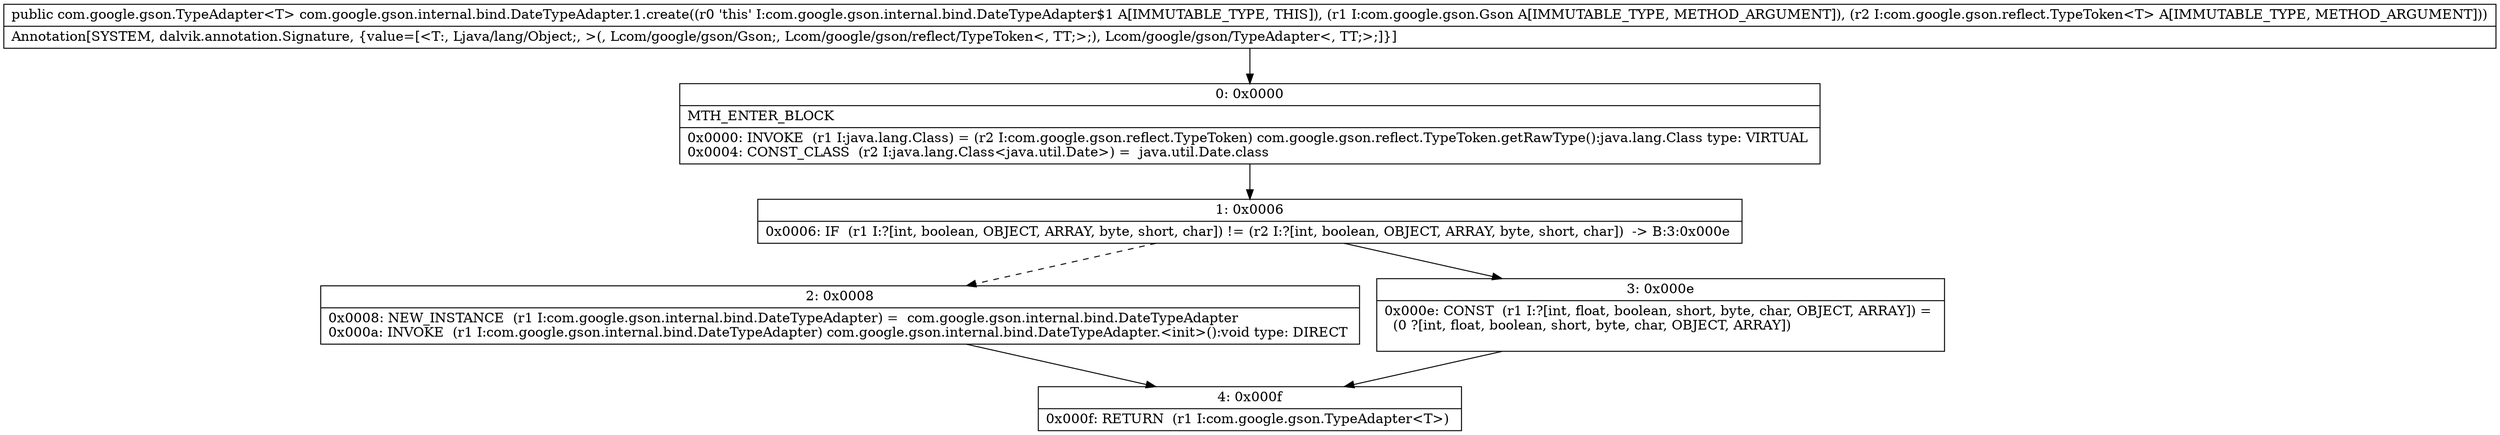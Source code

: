 digraph "CFG forcom.google.gson.internal.bind.DateTypeAdapter.1.create(Lcom\/google\/gson\/Gson;Lcom\/google\/gson\/reflect\/TypeToken;)Lcom\/google\/gson\/TypeAdapter;" {
Node_0 [shape=record,label="{0\:\ 0x0000|MTH_ENTER_BLOCK\l|0x0000: INVOKE  (r1 I:java.lang.Class) = (r2 I:com.google.gson.reflect.TypeToken) com.google.gson.reflect.TypeToken.getRawType():java.lang.Class type: VIRTUAL \l0x0004: CONST_CLASS  (r2 I:java.lang.Class\<java.util.Date\>) =  java.util.Date.class \l}"];
Node_1 [shape=record,label="{1\:\ 0x0006|0x0006: IF  (r1 I:?[int, boolean, OBJECT, ARRAY, byte, short, char]) != (r2 I:?[int, boolean, OBJECT, ARRAY, byte, short, char])  \-\> B:3:0x000e \l}"];
Node_2 [shape=record,label="{2\:\ 0x0008|0x0008: NEW_INSTANCE  (r1 I:com.google.gson.internal.bind.DateTypeAdapter) =  com.google.gson.internal.bind.DateTypeAdapter \l0x000a: INVOKE  (r1 I:com.google.gson.internal.bind.DateTypeAdapter) com.google.gson.internal.bind.DateTypeAdapter.\<init\>():void type: DIRECT \l}"];
Node_3 [shape=record,label="{3\:\ 0x000e|0x000e: CONST  (r1 I:?[int, float, boolean, short, byte, char, OBJECT, ARRAY]) = \l  (0 ?[int, float, boolean, short, byte, char, OBJECT, ARRAY])\l \l}"];
Node_4 [shape=record,label="{4\:\ 0x000f|0x000f: RETURN  (r1 I:com.google.gson.TypeAdapter\<T\>) \l}"];
MethodNode[shape=record,label="{public com.google.gson.TypeAdapter\<T\> com.google.gson.internal.bind.DateTypeAdapter.1.create((r0 'this' I:com.google.gson.internal.bind.DateTypeAdapter$1 A[IMMUTABLE_TYPE, THIS]), (r1 I:com.google.gson.Gson A[IMMUTABLE_TYPE, METHOD_ARGUMENT]), (r2 I:com.google.gson.reflect.TypeToken\<T\> A[IMMUTABLE_TYPE, METHOD_ARGUMENT]))  | Annotation[SYSTEM, dalvik.annotation.Signature, \{value=[\<T:, Ljava\/lang\/Object;, \>(, Lcom\/google\/gson\/Gson;, Lcom\/google\/gson\/reflect\/TypeToken\<, TT;\>;), Lcom\/google\/gson\/TypeAdapter\<, TT;\>;]\}]\l}"];
MethodNode -> Node_0;
Node_0 -> Node_1;
Node_1 -> Node_2[style=dashed];
Node_1 -> Node_3;
Node_2 -> Node_4;
Node_3 -> Node_4;
}

